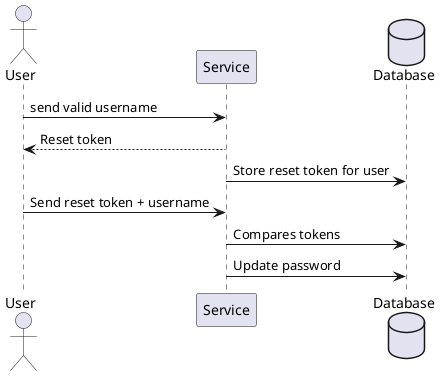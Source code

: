 @startuml

actor User
participant Service
database Database

User -> Service: send valid username
Service --> User: Reset token
Service -> Database: Store reset token for user
User -> Service: Send reset token + username
Service -> Database: Compares tokens
Service -> Database: Update password

@enduml